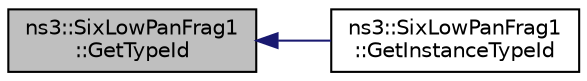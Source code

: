 digraph "ns3::SixLowPanFrag1::GetTypeId"
{
  edge [fontname="Helvetica",fontsize="10",labelfontname="Helvetica",labelfontsize="10"];
  node [fontname="Helvetica",fontsize="10",shape=record];
  rankdir="LR";
  Node1 [label="ns3::SixLowPanFrag1\l::GetTypeId",height=0.2,width=0.4,color="black", fillcolor="grey75", style="filled", fontcolor="black"];
  Node1 -> Node2 [dir="back",color="midnightblue",fontsize="10",style="solid"];
  Node2 [label="ns3::SixLowPanFrag1\l::GetInstanceTypeId",height=0.2,width=0.4,color="black", fillcolor="white", style="filled",URL="$d7/d40/classns3_1_1SixLowPanFrag1.html#ac89dcf14d85837b9f02408783c9d3065",tooltip="Return the instance type identifier. "];
}
